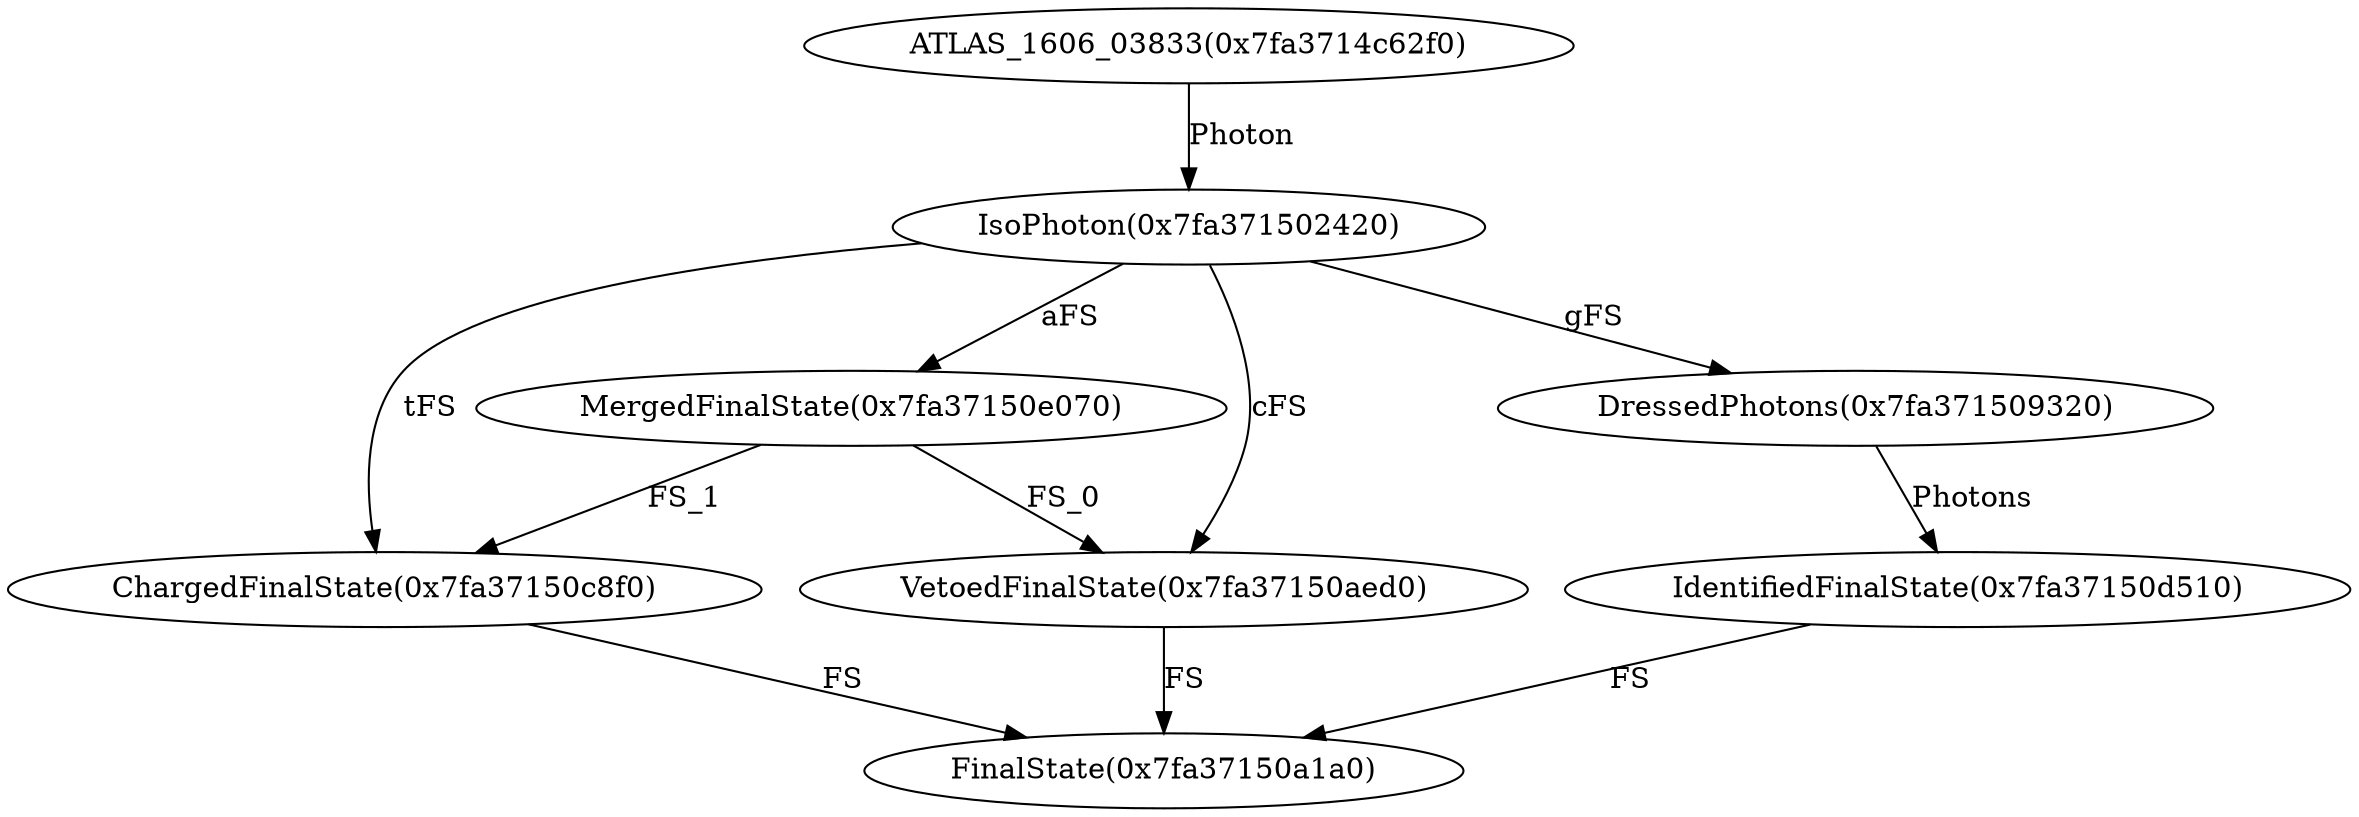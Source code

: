 digraph G {
0[label="ATLAS_1606_03833(0x7fa3714c62f0)", taillabel="0"];
1[label="FinalState(0x7fa37150a1a0)", taillabel="0"];
2[label="VetoedFinalState(0x7fa37150aed0)", taillabel="0"];
3[label="ChargedFinalState(0x7fa37150c8f0)", taillabel="0"];
4[label="MergedFinalState(0x7fa37150e070)", taillabel="0"];
5[label="IdentifiedFinalState(0x7fa37150d510)", taillabel="0"];
6[label="DressedPhotons(0x7fa371509320)", taillabel="0"];
7[label="IsoPhoton(0x7fa371502420)", taillabel="0"];
2->1 [label="FS"];
3->1 [label="FS"];
4->2 [label="FS_0"];
4->3 [label="FS_1"];
5->1 [label="FS"];
6->5 [label="Photons"];
7->6 [label="gFS"];
7->2 [label="cFS"];
7->3 [label="tFS"];
7->4 [label="aFS"];
0->7 [label="Photon"];
}
digraph G {
0[label="ChargedFinalState(0x7fa37150c8f0)", taillabel="0"];
}
digraph G {
0[label="ChargedFinalState(0x7fa37150c8f0)", taillabel="0"];
}
digraph G {
0[label="MergedFinalState(0x7fa37150e070)", taillabel="0"];
}
digraph G {
0[label="MergedFinalState(0x7fa37150e070)", taillabel="0"];
}
digraph G {
0[label="IsoPhoton(0x7fa371502420)", taillabel="0"];
}
digraph G {
0[label="IsoPhoton(0x7fa371502420)", taillabel="0"];
}
digraph G {
0[label="DressedPhotons(0x7fa371509320)", taillabel="0"];
}
digraph G {
0[label="DressedPhotons(0x7fa371509320)", taillabel="0"];
}
digraph G {
0[label="VetoedFinalState(0x7fa37150aed0)", taillabel="0"];
}
digraph G {
0[label="VetoedFinalState(0x7fa37150aed0)", taillabel="0"];
}
digraph G {
0[label="FinalState(0x7fa37150a1a0)", taillabel="0"];
}
digraph G {
0[label="FinalState(0x7fa37150a1a0)", taillabel="0"];
}
digraph G {
0[label="IdentifiedFinalState(0x7fa37150d510)", taillabel="0"];
}
digraph G {
0[label="IdentifiedFinalState(0x7fa37150d510)", taillabel="0"];
}
digraph G {
0[label="ATLAS_1606_03833(0x7fa3714c62f0)", taillabel="0"];
1[label="FinalState(0x7fa37150a1a0)", taillabel="0"];
2[label="VetoedFinalState(0x7fa37150aed0)", taillabel="0"];
3[label="ChargedFinalState(0x7fa37150c8f0)", taillabel="0"];
4[label="MergedFinalState(0x7fa37150e070)", taillabel="0"];
5[label="IdentifiedFinalState(0x7fa37150d510)", taillabel="0"];
6[label="DressedPhotons(0x7fa371509320)", taillabel="0"];
7[label="IsoPhoton(0x7fa371502420)", taillabel="0"];
2->1 [label="FS"];
3->1 [label="FS"];
4->2 [label="FS_0"];
4->3 [label="FS_1"];
5->1 [label="FS"];
6->5 [label="Photons"];
7->6 [label="gFS"];
7->2 [label="cFS"];
7->3 [label="tFS"];
7->4 [label="aFS"];
0->7 [label="Photon"];
}
digraph G {
0[label="ATLAS_1606_03833(0x7fa3714c62f0)", taillabel="0"];
1[label="FinalState(0x7fa37150a1a0)", taillabel="0"];
2[label="VetoedFinalState(0x7fa37150aed0)", taillabel="0"];
3[label="ChargedFinalState(0x7fa37150c8f0)", taillabel="0"];
4[label="MergedFinalState(0x7fa37150e070)", taillabel="0"];
5[label="IdentifiedFinalState(0x7fa37150d510)", taillabel="0"];
6[label="DressedPhotons(0x7fa371509320)", taillabel="0"];
7[label="IsoPhoton(0x7fa371502420)", taillabel="0"];
2->1 [label="FS"];
3->1 [label="FS"];
4->2 [label="FS_0"];
4->3 [label="FS_1"];
5->1 [label="FS"];
6->5 [label="Photons"];
7->6 [label="gFS"];
7->2 [label="cFS"];
7->3 [label="tFS"];
7->4 [label="aFS"];
0->7 [label="Photon"];
}
digraph G {
 struct4 [shape=record, label="IsoPhoton (0x7fa371502420)"];
 struct3 [shape=record, label="DressedPhotons (0x7fa371509320) | MergedFinalState (0x7fa37150e070)"];
 struct2 [shape=record, label="VetoedFinalState (0x7fa37150aed0) | ChargedFinalState (0x7fa37150c8f0) | IdentifiedFinalState (0x7fa37150d510)"];
 struct1 [shape=record, label="FinalState (0x7fa37150a1a0)"];
 struct4 -> struct3;
 struct3 -> struct2;
 struct2 -> struct1;
}
digraph G {
 struct4 [shape=record, label="IsoPhoton (0x7fa371502420)"];
 struct3 [shape=record, label="DressedPhotons (0x7fa371509320) | MergedFinalState (0x7fa37150e070)"];
 struct2 [shape=record, label="VetoedFinalState (0x7fa37150aed0) | ChargedFinalState (0x7fa37150c8f0) | IdentifiedFinalState (0x7fa37150d510)"];
 struct1 [shape=record, label="FinalState (0x7fa37150a1a0)"];
 struct4 -> struct3;
 struct3 -> struct2;
 struct2 -> struct1;
}
digraph G {
 struct5 [shape=record, label="IsoPhoton (0x7fa371502420)"];
 struct4 [shape=record, label="DressedPhotons (0x7fa371509320)"];
 struct3 [shape=record, label="IdentifiedFinalState (0x7fa37150d510) | MergedFinalState (0x7fa37150e070)"];
 struct2 [shape=record, label="VetoedFinalState (0x7fa37150aed0) | ChargedFinalState (0x7fa37150c8f0)"];
 struct1 [shape=record, label="FinalState (0x7fa37150a1a0)"];
 struct5 -> struct4;
 struct4 -> struct3;
 struct3 -> struct2;
 struct2 -> struct1;
}
digraph G {
 struct4 [shape=record, label="IsoPhoton (0x7fa371502420)"];
 struct3 [shape=record, label="DressedPhotons (0x7fa371509320) | MergedFinalState (0x7fa37150e070)"];
 struct2 [shape=record, label="VetoedFinalState (0x7fa37150aed0) | ChargedFinalState (0x7fa37150c8f0) | IdentifiedFinalState (0x7fa37150d510)"];
 struct1 [shape=record, label="FinalState (0x7fa37150a1a0)"];
 struct4 -> struct3;
 struct3 -> struct2;
 struct2 -> struct1;
}
